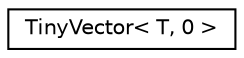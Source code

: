 digraph "Graphical Class Hierarchy"
{
 // INTERACTIVE_SVG=YES
  edge [fontname="Helvetica",fontsize="10",labelfontname="Helvetica",labelfontsize="10"];
  node [fontname="Helvetica",fontsize="10",shape=record];
  rankdir="LR";
  Node0 [label="TinyVector\< T, 0 \>",height=0.2,width=0.4,color="black", fillcolor="white", style="filled",URL="$classTinyVector_3_01T_00_010_01_4.html"];
}
